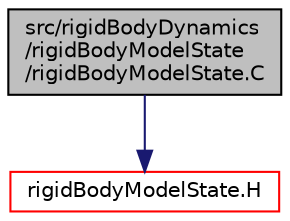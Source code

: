 digraph "src/rigidBodyDynamics/rigidBodyModelState/rigidBodyModelState.C"
{
  bgcolor="transparent";
  edge [fontname="Helvetica",fontsize="10",labelfontname="Helvetica",labelfontsize="10"];
  node [fontname="Helvetica",fontsize="10",shape=record];
  Node1 [label="src/rigidBodyDynamics\l/rigidBodyModelState\l/rigidBodyModelState.C",height=0.2,width=0.4,color="black", fillcolor="grey75", style="filled", fontcolor="black"];
  Node1 -> Node2 [color="midnightblue",fontsize="10",style="solid",fontname="Helvetica"];
  Node2 [label="rigidBodyModelState.H",height=0.2,width=0.4,color="red",URL="$a09850.html"];
}
